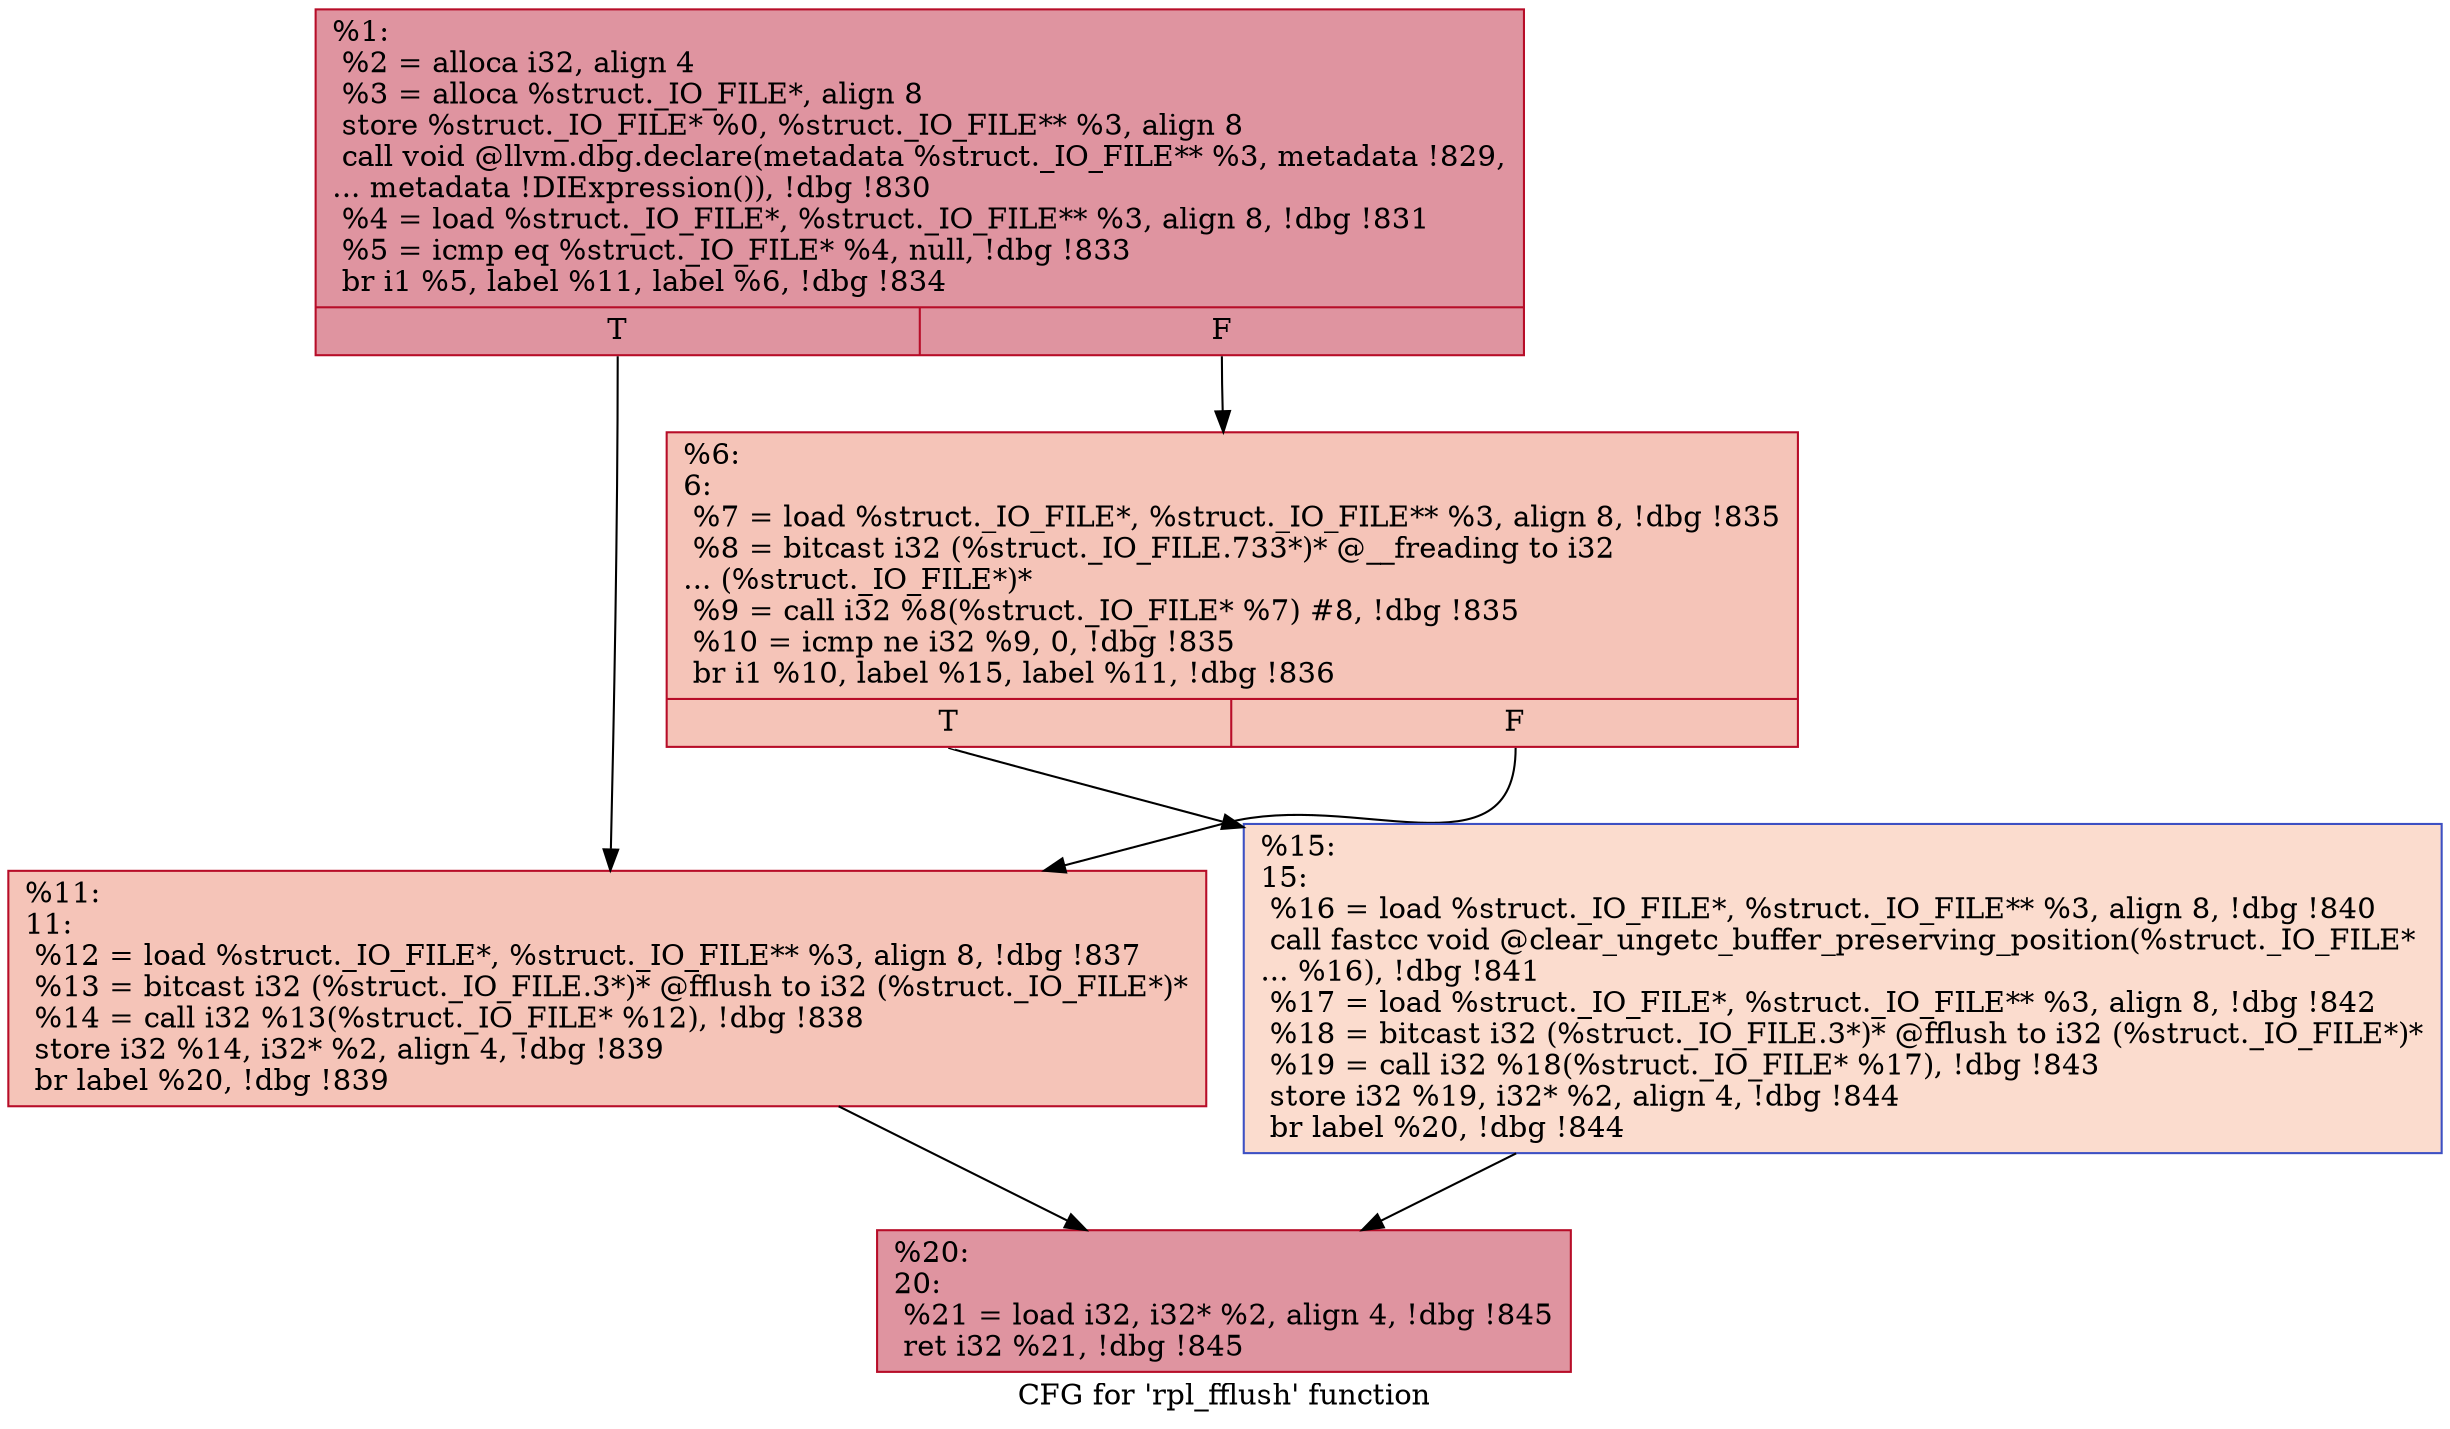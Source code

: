 digraph "CFG for 'rpl_fflush' function" {
	label="CFG for 'rpl_fflush' function";

	Node0x2130c80 [shape=record,color="#b70d28ff", style=filled, fillcolor="#b70d2870",label="{%1:\l  %2 = alloca i32, align 4\l  %3 = alloca %struct._IO_FILE*, align 8\l  store %struct._IO_FILE* %0, %struct._IO_FILE** %3, align 8\l  call void @llvm.dbg.declare(metadata %struct._IO_FILE** %3, metadata !829,\l... metadata !DIExpression()), !dbg !830\l  %4 = load %struct._IO_FILE*, %struct._IO_FILE** %3, align 8, !dbg !831\l  %5 = icmp eq %struct._IO_FILE* %4, null, !dbg !833\l  br i1 %5, label %11, label %6, !dbg !834\l|{<s0>T|<s1>F}}"];
	Node0x2130c80:s0 -> Node0x2134be0;
	Node0x2130c80:s1 -> Node0x2134b90;
	Node0x2134b90 [shape=record,color="#b70d28ff", style=filled, fillcolor="#e97a5f70",label="{%6:\l6:                                                \l  %7 = load %struct._IO_FILE*, %struct._IO_FILE** %3, align 8, !dbg !835\l  %8 = bitcast i32 (%struct._IO_FILE.733*)* @__freading to i32\l... (%struct._IO_FILE*)*\l  %9 = call i32 %8(%struct._IO_FILE* %7) #8, !dbg !835\l  %10 = icmp ne i32 %9, 0, !dbg !835\l  br i1 %10, label %15, label %11, !dbg !836\l|{<s0>T|<s1>F}}"];
	Node0x2134b90:s0 -> Node0x2134c30;
	Node0x2134b90:s1 -> Node0x2134be0;
	Node0x2134be0 [shape=record,color="#b70d28ff", style=filled, fillcolor="#e97a5f70",label="{%11:\l11:                                               \l  %12 = load %struct._IO_FILE*, %struct._IO_FILE** %3, align 8, !dbg !837\l  %13 = bitcast i32 (%struct._IO_FILE.3*)* @fflush to i32 (%struct._IO_FILE*)*\l  %14 = call i32 %13(%struct._IO_FILE* %12), !dbg !838\l  store i32 %14, i32* %2, align 4, !dbg !839\l  br label %20, !dbg !839\l}"];
	Node0x2134be0 -> Node0x2134c80;
	Node0x2134c30 [shape=record,color="#3d50c3ff", style=filled, fillcolor="#f7af9170",label="{%15:\l15:                                               \l  %16 = load %struct._IO_FILE*, %struct._IO_FILE** %3, align 8, !dbg !840\l  call fastcc void @clear_ungetc_buffer_preserving_position(%struct._IO_FILE*\l... %16), !dbg !841\l  %17 = load %struct._IO_FILE*, %struct._IO_FILE** %3, align 8, !dbg !842\l  %18 = bitcast i32 (%struct._IO_FILE.3*)* @fflush to i32 (%struct._IO_FILE*)*\l  %19 = call i32 %18(%struct._IO_FILE* %17), !dbg !843\l  store i32 %19, i32* %2, align 4, !dbg !844\l  br label %20, !dbg !844\l}"];
	Node0x2134c30 -> Node0x2134c80;
	Node0x2134c80 [shape=record,color="#b70d28ff", style=filled, fillcolor="#b70d2870",label="{%20:\l20:                                               \l  %21 = load i32, i32* %2, align 4, !dbg !845\l  ret i32 %21, !dbg !845\l}"];
}
